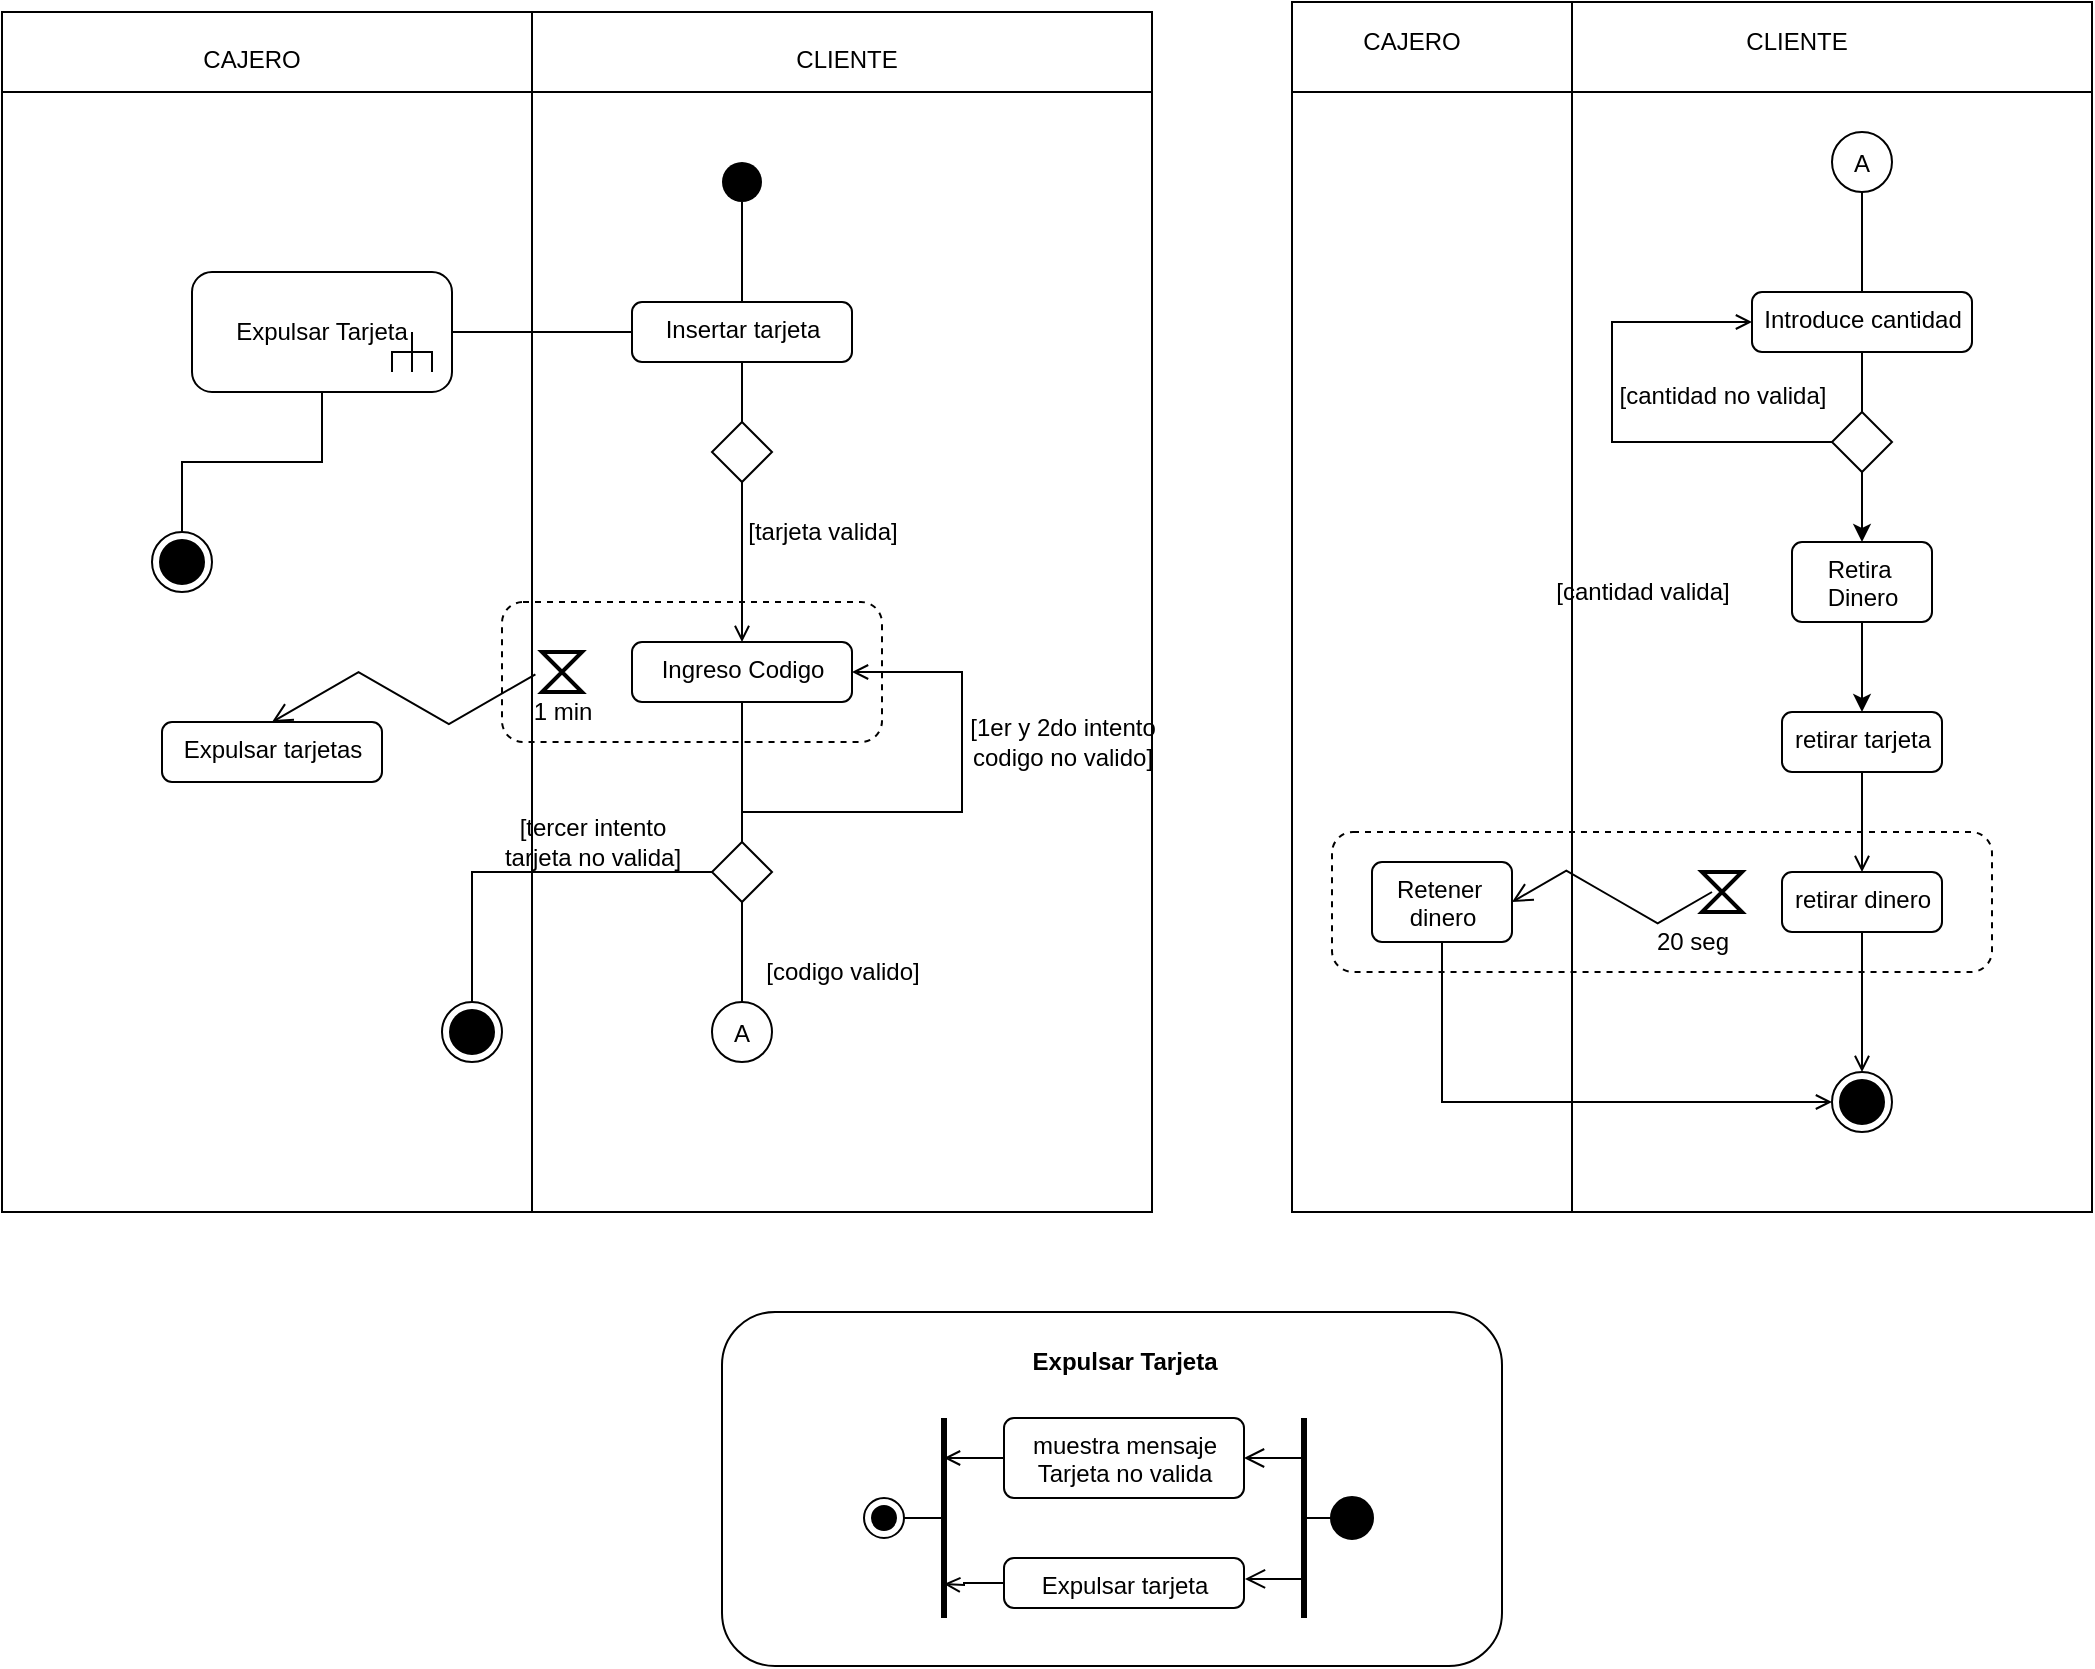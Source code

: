 <mxfile version="20.5.3" type="device"><diagram id="C2ULA8zXNfAD2Xt1tOZ1" name="Página-1"><mxGraphModel dx="1021" dy="462" grid="1" gridSize="10" guides="1" tooltips="1" connect="1" arrows="1" fold="1" page="1" pageScale="1" pageWidth="1169" pageHeight="1654" math="0" shadow="0"><root><mxCell id="0"/><mxCell id="1" parent="0"/><mxCell id="Dwtk2J721NDjf6W3lObi-60" value="" style="rounded=1;whiteSpace=wrap;html=1;dashed=1;" parent="1" vertex="1"><mxGeometry x="750" y="720" width="330" height="70" as="geometry"/></mxCell><mxCell id="Dwtk2J721NDjf6W3lObi-36" value="" style="rounded=1;whiteSpace=wrap;html=1;dashed=1;" parent="1" vertex="1"><mxGeometry x="335" y="605" width="190" height="70" as="geometry"/></mxCell><mxCell id="Dwtk2J721NDjf6W3lObi-3" style="edgeStyle=orthogonalEdgeStyle;rounded=0;orthogonalLoop=1;jettySize=auto;html=1;entryX=0.5;entryY=0;entryDx=0;entryDy=0;endArrow=none;endFill=0;" parent="1" source="Dwtk2J721NDjf6W3lObi-1" target="Dwtk2J721NDjf6W3lObi-2" edge="1"><mxGeometry relative="1" as="geometry"/></mxCell><mxCell id="Dwtk2J721NDjf6W3lObi-1" value="" style="ellipse;fillColor=#000000;strokeColor=none;" parent="1" vertex="1"><mxGeometry x="445" y="385" width="20" height="20" as="geometry"/></mxCell><mxCell id="Dwtk2J721NDjf6W3lObi-5" style="edgeStyle=orthogonalEdgeStyle;rounded=0;orthogonalLoop=1;jettySize=auto;html=1;entryX=0.5;entryY=0;entryDx=0;entryDy=0;endArrow=none;endFill=0;" parent="1" source="Dwtk2J721NDjf6W3lObi-2" target="Dwtk2J721NDjf6W3lObi-4" edge="1"><mxGeometry relative="1" as="geometry"/></mxCell><mxCell id="Dwtk2J721NDjf6W3lObi-32" style="edgeStyle=orthogonalEdgeStyle;rounded=0;orthogonalLoop=1;jettySize=auto;html=1;entryX=1;entryY=0.5;entryDx=0;entryDy=0;entryPerimeter=0;endArrow=none;endFill=0;" parent="1" source="Dwtk2J721NDjf6W3lObi-2" target="Dwtk2J721NDjf6W3lObi-31" edge="1"><mxGeometry relative="1" as="geometry"/></mxCell><mxCell id="Dwtk2J721NDjf6W3lObi-2" value="Insertar tarjeta" style="html=1;align=center;verticalAlign=top;rounded=1;absoluteArcSize=1;arcSize=10;dashed=0;" parent="1" vertex="1"><mxGeometry x="400" y="455" width="110" height="30" as="geometry"/></mxCell><mxCell id="Dwtk2J721NDjf6W3lObi-8" style="edgeStyle=orthogonalEdgeStyle;rounded=0;orthogonalLoop=1;jettySize=auto;html=1;entryX=0.5;entryY=0;entryDx=0;entryDy=0;endArrow=open;endFill=0;" parent="1" source="Dwtk2J721NDjf6W3lObi-4" target="Dwtk2J721NDjf6W3lObi-7" edge="1"><mxGeometry relative="1" as="geometry"/></mxCell><mxCell id="Dwtk2J721NDjf6W3lObi-4" value="" style="rhombus;" parent="1" vertex="1"><mxGeometry x="440" y="515" width="30" height="30" as="geometry"/></mxCell><mxCell id="Dwtk2J721NDjf6W3lObi-11" style="edgeStyle=orthogonalEdgeStyle;rounded=0;orthogonalLoop=1;jettySize=auto;html=1;entryX=0.5;entryY=0;entryDx=0;entryDy=0;endArrow=none;endFill=0;exitX=0.5;exitY=1;exitDx=0;exitDy=0;" parent="1" source="Dwtk2J721NDjf6W3lObi-7" target="Dwtk2J721NDjf6W3lObi-10" edge="1"><mxGeometry relative="1" as="geometry"><mxPoint x="455" y="685" as="sourcePoint"/></mxGeometry></mxCell><mxCell id="Dwtk2J721NDjf6W3lObi-7" value="Ingreso Codigo" style="html=1;align=center;verticalAlign=top;rounded=1;absoluteArcSize=1;arcSize=10;dashed=0;" parent="1" vertex="1"><mxGeometry x="400" y="625" width="110" height="30" as="geometry"/></mxCell><mxCell id="Dwtk2J721NDjf6W3lObi-9" value="A" style="ellipse;fillColor=#ffffff;strokeColor=#000000;" parent="1" vertex="1"><mxGeometry x="440" y="805" width="30" height="30" as="geometry"/></mxCell><mxCell id="Dwtk2J721NDjf6W3lObi-12" style="edgeStyle=orthogonalEdgeStyle;rounded=0;orthogonalLoop=1;jettySize=auto;html=1;entryX=0.5;entryY=0;entryDx=0;entryDy=0;endArrow=none;endFill=0;" parent="1" source="Dwtk2J721NDjf6W3lObi-10" target="Dwtk2J721NDjf6W3lObi-9" edge="1"><mxGeometry relative="1" as="geometry"/></mxCell><mxCell id="Dwtk2J721NDjf6W3lObi-13" style="edgeStyle=orthogonalEdgeStyle;rounded=0;orthogonalLoop=1;jettySize=auto;html=1;entryX=1;entryY=0.5;entryDx=0;entryDy=0;endArrow=open;endFill=0;" parent="1" source="Dwtk2J721NDjf6W3lObi-10" target="Dwtk2J721NDjf6W3lObi-7" edge="1"><mxGeometry relative="1" as="geometry"><Array as="points"><mxPoint x="565" y="710"/><mxPoint x="565" y="640"/></Array></mxGeometry></mxCell><mxCell id="Dwtk2J721NDjf6W3lObi-15" style="edgeStyle=orthogonalEdgeStyle;rounded=0;orthogonalLoop=1;jettySize=auto;html=1;entryX=0.5;entryY=0;entryDx=0;entryDy=0;endArrow=none;endFill=0;" parent="1" source="Dwtk2J721NDjf6W3lObi-10" target="Dwtk2J721NDjf6W3lObi-14" edge="1"><mxGeometry relative="1" as="geometry"/></mxCell><mxCell id="Dwtk2J721NDjf6W3lObi-10" value="" style="rhombus;" parent="1" vertex="1"><mxGeometry x="440" y="725" width="30" height="30" as="geometry"/></mxCell><mxCell id="Dwtk2J721NDjf6W3lObi-14" value="" style="ellipse;html=1;shape=endState;fillColor=strokeColor;" parent="1" vertex="1"><mxGeometry x="305" y="805" width="30" height="30" as="geometry"/></mxCell><mxCell id="Dwtk2J721NDjf6W3lObi-16" value="[tercer intento &lt;br&gt;tarjeta no valida]" style="text;html=1;align=center;verticalAlign=middle;resizable=0;points=[];autosize=1;strokeColor=none;fillColor=none;" parent="1" vertex="1"><mxGeometry x="325" y="705" width="110" height="40" as="geometry"/></mxCell><mxCell id="Dwtk2J721NDjf6W3lObi-17" value="[codigo valido]" style="text;html=1;align=center;verticalAlign=middle;resizable=0;points=[];autosize=1;strokeColor=none;fillColor=none;" parent="1" vertex="1"><mxGeometry x="455" y="775" width="100" height="30" as="geometry"/></mxCell><mxCell id="Dwtk2J721NDjf6W3lObi-18" value="[1er y 2do intento&lt;br&gt;codigo no valido]" style="text;html=1;align=center;verticalAlign=middle;resizable=0;points=[];autosize=1;strokeColor=none;fillColor=none;" parent="1" vertex="1"><mxGeometry x="555" y="655" width="120" height="40" as="geometry"/></mxCell><mxCell id="Dwtk2J721NDjf6W3lObi-20" value="[tarjeta valida]" style="text;html=1;align=center;verticalAlign=middle;resizable=0;points=[];autosize=1;strokeColor=none;fillColor=none;" parent="1" vertex="1"><mxGeometry x="445" y="555" width="100" height="30" as="geometry"/></mxCell><mxCell id="Dwtk2J721NDjf6W3lObi-52" style="edgeStyle=orthogonalEdgeStyle;rounded=0;orthogonalLoop=1;jettySize=auto;html=1;entryX=0.5;entryY=0;entryDx=0;entryDy=0;startArrow=none;startFill=0;endArrow=none;endFill=0;startSize=8;targetPerimeterSpacing=1;" parent="1" source="Dwtk2J721NDjf6W3lObi-31" target="Dwtk2J721NDjf6W3lObi-33" edge="1"><mxGeometry relative="1" as="geometry"/></mxCell><mxCell id="Dwtk2J721NDjf6W3lObi-31" value="Expulsar Tarjeta" style="html=1;shape=mxgraph.sysml.callBehAct;whiteSpace=wrap;align=center;" parent="1" vertex="1"><mxGeometry x="180" y="440" width="130" height="60" as="geometry"/></mxCell><mxCell id="Dwtk2J721NDjf6W3lObi-33" value="" style="ellipse;html=1;shape=endState;fillColor=strokeColor;" parent="1" vertex="1"><mxGeometry x="160" y="570" width="30" height="30" as="geometry"/></mxCell><mxCell id="Dwtk2J721NDjf6W3lObi-35" value="" style="html=1;shape=mxgraph.sysml.timeEvent;strokeWidth=2;verticalLabelPosition=bottom;verticalAlignment=top;" parent="1" vertex="1"><mxGeometry x="355" y="630" width="20" height="20" as="geometry"/></mxCell><mxCell id="Dwtk2J721NDjf6W3lObi-37" value="1 min" style="text;html=1;align=center;verticalAlign=middle;resizable=0;points=[];autosize=1;strokeColor=none;fillColor=none;" parent="1" vertex="1"><mxGeometry x="340" y="645" width="50" height="30" as="geometry"/></mxCell><mxCell id="Dwtk2J721NDjf6W3lObi-38" value="" style="edgeStyle=isometricEdgeStyle;endArrow=none;html=1;rounded=0;entryX=0.234;entryY=-0.129;entryDx=0;entryDy=0;startArrow=open;startFill=0;targetPerimeterSpacing=1;startSize=8;exitX=0.5;exitY=0;exitDx=0;exitDy=0;entryPerimeter=0;" parent="1" source="Dwtk2J721NDjf6W3lObi-39" target="Dwtk2J721NDjf6W3lObi-37" edge="1"><mxGeometry width="50" height="100" relative="1" as="geometry"><mxPoint x="265" y="665" as="sourcePoint"/><mxPoint x="299.2" y="565" as="targetPoint"/></mxGeometry></mxCell><mxCell id="Dwtk2J721NDjf6W3lObi-39" value="Expulsar tarjetas" style="html=1;align=center;verticalAlign=top;rounded=1;absoluteArcSize=1;arcSize=10;dashed=0;" parent="1" vertex="1"><mxGeometry x="165" y="665" width="110" height="30" as="geometry"/></mxCell><mxCell id="Dwtk2J721NDjf6W3lObi-41" style="edgeStyle=orthogonalEdgeStyle;rounded=0;orthogonalLoop=1;jettySize=auto;html=1;exitX=0.5;exitY=1;exitDx=0;exitDy=0;endArrow=none;endFill=0;" parent="1" source="Dwtk2J721NDjf6W3lObi-39" target="Dwtk2J721NDjf6W3lObi-39" edge="1"><mxGeometry relative="1" as="geometry"/></mxCell><mxCell id="Dwtk2J721NDjf6W3lObi-44" style="edgeStyle=orthogonalEdgeStyle;rounded=0;orthogonalLoop=1;jettySize=auto;html=1;entryX=0.5;entryY=0;entryDx=0;entryDy=0;startArrow=none;startFill=0;endArrow=none;endFill=0;startSize=8;targetPerimeterSpacing=1;" parent="1" source="Dwtk2J721NDjf6W3lObi-42" target="Dwtk2J721NDjf6W3lObi-43" edge="1"><mxGeometry relative="1" as="geometry"/></mxCell><mxCell id="Dwtk2J721NDjf6W3lObi-42" value="A" style="ellipse;fillColor=#ffffff;strokeColor=#000000;" parent="1" vertex="1"><mxGeometry x="1000" y="370" width="30" height="30" as="geometry"/></mxCell><mxCell id="Dwtk2J721NDjf6W3lObi-43" value="Introduce cantidad" style="html=1;align=center;verticalAlign=top;rounded=1;absoluteArcSize=1;arcSize=10;dashed=0;" parent="1" vertex="1"><mxGeometry x="960" y="450" width="110" height="30" as="geometry"/></mxCell><mxCell id="Dwtk2J721NDjf6W3lObi-47" style="edgeStyle=orthogonalEdgeStyle;rounded=0;orthogonalLoop=1;jettySize=auto;html=1;entryX=0.5;entryY=1;entryDx=0;entryDy=0;startArrow=none;startFill=0;endArrow=none;endFill=0;startSize=8;targetPerimeterSpacing=1;" parent="1" source="Dwtk2J721NDjf6W3lObi-46" target="Dwtk2J721NDjf6W3lObi-43" edge="1"><mxGeometry relative="1" as="geometry"/></mxCell><mxCell id="Dwtk2J721NDjf6W3lObi-49" style="edgeStyle=orthogonalEdgeStyle;rounded=0;orthogonalLoop=1;jettySize=auto;html=1;entryX=0;entryY=0.5;entryDx=0;entryDy=0;startArrow=none;startFill=0;endArrow=open;endFill=0;startSize=8;targetPerimeterSpacing=1;" parent="1" source="Dwtk2J721NDjf6W3lObi-46" target="Dwtk2J721NDjf6W3lObi-43" edge="1"><mxGeometry relative="1" as="geometry"><Array as="points"><mxPoint x="890" y="525"/><mxPoint x="890" y="465"/></Array></mxGeometry></mxCell><mxCell id="-pe0IIr9Ms4y-037jzra-4" value="" style="edgeStyle=orthogonalEdgeStyle;rounded=0;orthogonalLoop=1;jettySize=auto;html=1;" edge="1" parent="1" source="Dwtk2J721NDjf6W3lObi-46" target="Dwtk2J721NDjf6W3lObi-48"><mxGeometry relative="1" as="geometry"/></mxCell><mxCell id="Dwtk2J721NDjf6W3lObi-46" value="" style="rhombus;" parent="1" vertex="1"><mxGeometry x="1000" y="510" width="30" height="30" as="geometry"/></mxCell><mxCell id="-pe0IIr9Ms4y-037jzra-5" value="" style="edgeStyle=orthogonalEdgeStyle;rounded=0;orthogonalLoop=1;jettySize=auto;html=1;" edge="1" parent="1" source="Dwtk2J721NDjf6W3lObi-48" target="Dwtk2J721NDjf6W3lObi-55"><mxGeometry relative="1" as="geometry"/></mxCell><mxCell id="Dwtk2J721NDjf6W3lObi-48" value="Retira&amp;nbsp;&lt;br&gt;Dinero" style="html=1;align=center;verticalAlign=top;rounded=1;absoluteArcSize=1;arcSize=10;dashed=0;" parent="1" vertex="1"><mxGeometry x="980" y="575" width="70" height="40" as="geometry"/></mxCell><mxCell id="Dwtk2J721NDjf6W3lObi-50" value="[cantidad no valida]" style="text;html=1;align=center;verticalAlign=middle;resizable=0;points=[];autosize=1;strokeColor=none;fillColor=none;" parent="1" vertex="1"><mxGeometry x="880" y="487" width="130" height="30" as="geometry"/></mxCell><mxCell id="Dwtk2J721NDjf6W3lObi-54" value="[cantidad valida]" style="text;html=1;align=center;verticalAlign=middle;resizable=0;points=[];autosize=1;strokeColor=none;fillColor=none;" parent="1" vertex="1"><mxGeometry x="850" y="585" width="110" height="30" as="geometry"/></mxCell><mxCell id="Dwtk2J721NDjf6W3lObi-58" style="edgeStyle=orthogonalEdgeStyle;rounded=0;orthogonalLoop=1;jettySize=auto;html=1;entryX=0.5;entryY=0;entryDx=0;entryDy=0;startArrow=none;startFill=0;endArrow=open;endFill=0;startSize=8;targetPerimeterSpacing=1;" parent="1" source="Dwtk2J721NDjf6W3lObi-55" target="Dwtk2J721NDjf6W3lObi-57" edge="1"><mxGeometry relative="1" as="geometry"/></mxCell><mxCell id="Dwtk2J721NDjf6W3lObi-55" value="retirar tarjeta" style="html=1;align=center;verticalAlign=top;rounded=1;absoluteArcSize=1;arcSize=10;dashed=0;" parent="1" vertex="1"><mxGeometry x="975" y="660" width="80" height="30" as="geometry"/></mxCell><mxCell id="Dwtk2J721NDjf6W3lObi-70" style="edgeStyle=orthogonalEdgeStyle;rounded=0;orthogonalLoop=1;jettySize=auto;html=1;entryX=0.5;entryY=0;entryDx=0;entryDy=0;startArrow=none;startFill=0;endArrow=open;endFill=0;startSize=8;targetPerimeterSpacing=1;" parent="1" source="Dwtk2J721NDjf6W3lObi-57" target="Dwtk2J721NDjf6W3lObi-65" edge="1"><mxGeometry relative="1" as="geometry"/></mxCell><mxCell id="Dwtk2J721NDjf6W3lObi-57" value="retirar dinero" style="html=1;align=center;verticalAlign=top;rounded=1;absoluteArcSize=1;arcSize=10;dashed=0;" parent="1" vertex="1"><mxGeometry x="975" y="740" width="80" height="30" as="geometry"/></mxCell><mxCell id="Dwtk2J721NDjf6W3lObi-59" value="20 seg" style="text;html=1;align=center;verticalAlign=middle;resizable=0;points=[];autosize=1;strokeColor=none;fillColor=none;" parent="1" vertex="1"><mxGeometry x="900" y="760" width="60" height="30" as="geometry"/></mxCell><mxCell id="Dwtk2J721NDjf6W3lObi-62" value="" style="html=1;shape=mxgraph.sysml.timeEvent;strokeWidth=2;verticalLabelPosition=bottom;verticalAlignment=top;" parent="1" vertex="1"><mxGeometry x="935" y="740" width="20" height="20" as="geometry"/></mxCell><mxCell id="Dwtk2J721NDjf6W3lObi-63" value="" style="edgeStyle=isometricEdgeStyle;endArrow=none;html=1;rounded=0;startArrow=open;startFill=0;targetPerimeterSpacing=1;startSize=8;exitX=1;exitY=0.5;exitDx=0;exitDy=0;" parent="1" source="Dwtk2J721NDjf6W3lObi-64" edge="1"><mxGeometry width="50" height="100" relative="1" as="geometry"><mxPoint x="808.3" y="766.94" as="sourcePoint"/><mxPoint x="940" y="750" as="targetPoint"/></mxGeometry></mxCell><mxCell id="Dwtk2J721NDjf6W3lObi-69" style="edgeStyle=orthogonalEdgeStyle;rounded=0;orthogonalLoop=1;jettySize=auto;html=1;entryX=0;entryY=0.5;entryDx=0;entryDy=0;startArrow=none;startFill=0;endArrow=open;endFill=0;startSize=8;targetPerimeterSpacing=1;" parent="1" source="Dwtk2J721NDjf6W3lObi-64" target="Dwtk2J721NDjf6W3lObi-65" edge="1"><mxGeometry relative="1" as="geometry"><Array as="points"><mxPoint x="805" y="855"/></Array></mxGeometry></mxCell><mxCell id="Dwtk2J721NDjf6W3lObi-64" value="Retener&amp;nbsp;&lt;br&gt;dinero" style="html=1;align=center;verticalAlign=top;rounded=1;absoluteArcSize=1;arcSize=10;dashed=0;" parent="1" vertex="1"><mxGeometry x="770" y="735" width="70" height="40" as="geometry"/></mxCell><mxCell id="Dwtk2J721NDjf6W3lObi-65" value="" style="ellipse;html=1;shape=endState;fillColor=strokeColor;" parent="1" vertex="1"><mxGeometry x="1000" y="840" width="30" height="30" as="geometry"/></mxCell><mxCell id="Dwtk2J721NDjf6W3lObi-91" value="" style="endArrow=none;startArrow=none;endFill=0;startFill=0;endSize=8;html=1;verticalAlign=bottom;labelBackgroundColor=none;strokeWidth=3;rounded=0;targetPerimeterSpacing=1;" parent="1" edge="1"><mxGeometry width="160" relative="1" as="geometry"><mxPoint x="736" y="1013" as="sourcePoint"/><mxPoint x="736" y="1113" as="targetPoint"/></mxGeometry></mxCell><mxCell id="Dwtk2J721NDjf6W3lObi-93" style="edgeStyle=orthogonalEdgeStyle;rounded=0;orthogonalLoop=1;jettySize=auto;html=1;startArrow=none;startFill=0;endArrow=none;endFill=0;startSize=8;targetPerimeterSpacing=1;" parent="1" source="Dwtk2J721NDjf6W3lObi-92" edge="1"><mxGeometry relative="1" as="geometry"><mxPoint x="736" y="1063" as="targetPoint"/><Array as="points"><mxPoint x="756" y="1063"/></Array></mxGeometry></mxCell><mxCell id="Dwtk2J721NDjf6W3lObi-92" value="" style="shape=ellipse;html=1;fillColor=strokeColor;strokeWidth=2;verticalLabelPosition=bottom;verticalAlignment=top;perimeter=ellipsePerimeter;" parent="1" vertex="1"><mxGeometry x="750" y="1053" width="20" height="20" as="geometry"/></mxCell><mxCell id="Dwtk2J721NDjf6W3lObi-95" style="edgeStyle=orthogonalEdgeStyle;rounded=0;orthogonalLoop=1;jettySize=auto;html=1;startArrow=open;startFill=0;endArrow=none;endFill=0;startSize=8;targetPerimeterSpacing=1;" parent="1" source="Dwtk2J721NDjf6W3lObi-94" edge="1"><mxGeometry relative="1" as="geometry"><mxPoint x="736" y="1033" as="targetPoint"/></mxGeometry></mxCell><mxCell id="Dwtk2J721NDjf6W3lObi-102" style="edgeStyle=orthogonalEdgeStyle;rounded=0;orthogonalLoop=1;jettySize=auto;html=1;startArrow=none;startFill=0;endArrow=open;endFill=0;startSize=8;targetPerimeterSpacing=1;" parent="1" source="Dwtk2J721NDjf6W3lObi-94" edge="1"><mxGeometry relative="1" as="geometry"><mxPoint x="556" y="1033" as="targetPoint"/></mxGeometry></mxCell><mxCell id="Dwtk2J721NDjf6W3lObi-94" value="muestra mensaje&lt;br&gt;Tarjeta no valida" style="html=1;align=center;verticalAlign=top;rounded=1;absoluteArcSize=1;arcSize=10;dashed=0;" parent="1" vertex="1"><mxGeometry x="586" y="1013" width="120" height="40" as="geometry"/></mxCell><mxCell id="Dwtk2J721NDjf6W3lObi-97" style="edgeStyle=orthogonalEdgeStyle;rounded=0;orthogonalLoop=1;jettySize=auto;html=1;startArrow=open;startFill=0;endArrow=none;endFill=0;startSize=8;targetPerimeterSpacing=1;exitX=1.004;exitY=0.419;exitDx=0;exitDy=0;exitPerimeter=0;" parent="1" source="Dwtk2J721NDjf6W3lObi-96" edge="1"><mxGeometry relative="1" as="geometry"><mxPoint x="736" y="1093" as="targetPoint"/></mxGeometry></mxCell><mxCell id="Dwtk2J721NDjf6W3lObi-103" style="edgeStyle=orthogonalEdgeStyle;rounded=0;orthogonalLoop=1;jettySize=auto;html=1;startArrow=none;startFill=0;endArrow=open;endFill=0;startSize=8;targetPerimeterSpacing=1;" parent="1" source="Dwtk2J721NDjf6W3lObi-96" edge="1"><mxGeometry relative="1" as="geometry"><mxPoint x="556" y="1096" as="targetPoint"/></mxGeometry></mxCell><mxCell id="Dwtk2J721NDjf6W3lObi-96" value="Expulsar tarjeta" style="html=1;align=center;verticalAlign=top;rounded=1;absoluteArcSize=1;arcSize=10;dashed=0;" parent="1" vertex="1"><mxGeometry x="586" y="1083" width="120" height="25" as="geometry"/></mxCell><mxCell id="Dwtk2J721NDjf6W3lObi-101" value="" style="endArrow=none;startArrow=none;endFill=0;startFill=0;endSize=8;html=1;verticalAlign=bottom;labelBackgroundColor=none;strokeWidth=3;rounded=0;targetPerimeterSpacing=1;" parent="1" edge="1"><mxGeometry width="160" relative="1" as="geometry"><mxPoint x="556" y="1013" as="sourcePoint"/><mxPoint x="556" y="1113" as="targetPoint"/></mxGeometry></mxCell><mxCell id="Dwtk2J721NDjf6W3lObi-105" style="edgeStyle=orthogonalEdgeStyle;rounded=0;orthogonalLoop=1;jettySize=auto;html=1;startArrow=none;startFill=0;endArrow=none;endFill=0;startSize=8;targetPerimeterSpacing=1;" parent="1" source="Dwtk2J721NDjf6W3lObi-104" edge="1"><mxGeometry relative="1" as="geometry"><mxPoint x="556" y="1063" as="targetPoint"/><Array as="points"><mxPoint x="536" y="1063"/></Array></mxGeometry></mxCell><mxCell id="Dwtk2J721NDjf6W3lObi-104" value="" style="ellipse;html=1;shape=endState;fillColor=strokeColor;" parent="1" vertex="1"><mxGeometry x="516" y="1053" width="20" height="20" as="geometry"/></mxCell><mxCell id="Dwtk2J721NDjf6W3lObi-144" value="&lt;b&gt;Expulsar Tarjeta&lt;/b&gt;" style="text;html=1;align=center;verticalAlign=middle;resizable=0;points=[];autosize=1;strokeColor=none;fillColor=none;" parent="1" vertex="1"><mxGeometry x="586" y="970" width="120" height="30" as="geometry"/></mxCell><mxCell id="-pe0IIr9Ms4y-037jzra-1" value="" style="shape=internalStorage;whiteSpace=wrap;html=1;backgroundOutline=1;fillColor=none;dx=265;dy=40;" vertex="1" parent="1"><mxGeometry x="85" y="310" width="575" height="600" as="geometry"/></mxCell><mxCell id="-pe0IIr9Ms4y-037jzra-2" value="CAJERO" style="text;html=1;strokeColor=none;fillColor=none;align=center;verticalAlign=middle;whiteSpace=wrap;rounded=0;" vertex="1" parent="1"><mxGeometry x="110" y="319" width="200" height="30" as="geometry"/></mxCell><mxCell id="-pe0IIr9Ms4y-037jzra-3" value="CLIENTE" style="text;html=1;strokeColor=none;fillColor=none;align=center;verticalAlign=middle;whiteSpace=wrap;rounded=0;" vertex="1" parent="1"><mxGeometry x="395" y="319" width="225" height="30" as="geometry"/></mxCell><mxCell id="-pe0IIr9Ms4y-037jzra-6" value="" style="shape=internalStorage;whiteSpace=wrap;html=1;backgroundOutline=1;fillColor=none;dx=140;dy=45;" vertex="1" parent="1"><mxGeometry x="730" y="305" width="400" height="605" as="geometry"/></mxCell><mxCell id="-pe0IIr9Ms4y-037jzra-7" value="CAJERO" style="text;html=1;strokeColor=none;fillColor=none;align=center;verticalAlign=middle;whiteSpace=wrap;rounded=0;" vertex="1" parent="1"><mxGeometry x="690" y="310" width="200" height="30" as="geometry"/></mxCell><mxCell id="-pe0IIr9Ms4y-037jzra-8" value="CLIENTE" style="text;html=1;strokeColor=none;fillColor=none;align=center;verticalAlign=middle;whiteSpace=wrap;rounded=0;" vertex="1" parent="1"><mxGeometry x="870" y="310" width="225" height="30" as="geometry"/></mxCell><mxCell id="-pe0IIr9Ms4y-037jzra-9" value="" style="rounded=1;whiteSpace=wrap;html=1;fillColor=none;" vertex="1" parent="1"><mxGeometry x="445" y="960" width="390" height="177" as="geometry"/></mxCell></root></mxGraphModel></diagram></mxfile>